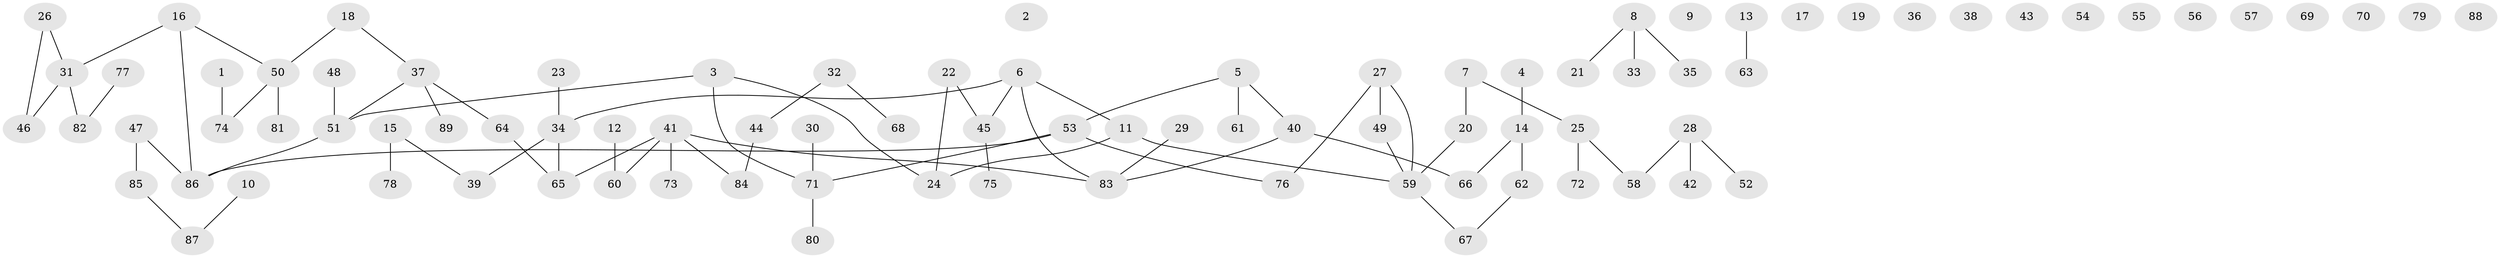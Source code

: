 // Generated by graph-tools (version 1.1) at 2025/39/03/09/25 04:39:49]
// undirected, 89 vertices, 81 edges
graph export_dot {
graph [start="1"]
  node [color=gray90,style=filled];
  1;
  2;
  3;
  4;
  5;
  6;
  7;
  8;
  9;
  10;
  11;
  12;
  13;
  14;
  15;
  16;
  17;
  18;
  19;
  20;
  21;
  22;
  23;
  24;
  25;
  26;
  27;
  28;
  29;
  30;
  31;
  32;
  33;
  34;
  35;
  36;
  37;
  38;
  39;
  40;
  41;
  42;
  43;
  44;
  45;
  46;
  47;
  48;
  49;
  50;
  51;
  52;
  53;
  54;
  55;
  56;
  57;
  58;
  59;
  60;
  61;
  62;
  63;
  64;
  65;
  66;
  67;
  68;
  69;
  70;
  71;
  72;
  73;
  74;
  75;
  76;
  77;
  78;
  79;
  80;
  81;
  82;
  83;
  84;
  85;
  86;
  87;
  88;
  89;
  1 -- 74;
  3 -- 24;
  3 -- 51;
  3 -- 71;
  4 -- 14;
  5 -- 40;
  5 -- 53;
  5 -- 61;
  6 -- 11;
  6 -- 34;
  6 -- 45;
  6 -- 83;
  7 -- 20;
  7 -- 25;
  8 -- 21;
  8 -- 33;
  8 -- 35;
  10 -- 87;
  11 -- 24;
  11 -- 59;
  12 -- 60;
  13 -- 63;
  14 -- 62;
  14 -- 66;
  15 -- 39;
  15 -- 78;
  16 -- 31;
  16 -- 50;
  16 -- 86;
  18 -- 37;
  18 -- 50;
  20 -- 59;
  22 -- 24;
  22 -- 45;
  23 -- 34;
  25 -- 58;
  25 -- 72;
  26 -- 31;
  26 -- 46;
  27 -- 49;
  27 -- 59;
  27 -- 76;
  28 -- 42;
  28 -- 52;
  28 -- 58;
  29 -- 83;
  30 -- 71;
  31 -- 46;
  31 -- 82;
  32 -- 44;
  32 -- 68;
  34 -- 39;
  34 -- 65;
  37 -- 51;
  37 -- 64;
  37 -- 89;
  40 -- 66;
  40 -- 83;
  41 -- 60;
  41 -- 65;
  41 -- 73;
  41 -- 83;
  41 -- 84;
  44 -- 84;
  45 -- 75;
  47 -- 85;
  47 -- 86;
  48 -- 51;
  49 -- 59;
  50 -- 74;
  50 -- 81;
  51 -- 86;
  53 -- 71;
  53 -- 76;
  53 -- 86;
  59 -- 67;
  62 -- 67;
  64 -- 65;
  71 -- 80;
  77 -- 82;
  85 -- 87;
}
